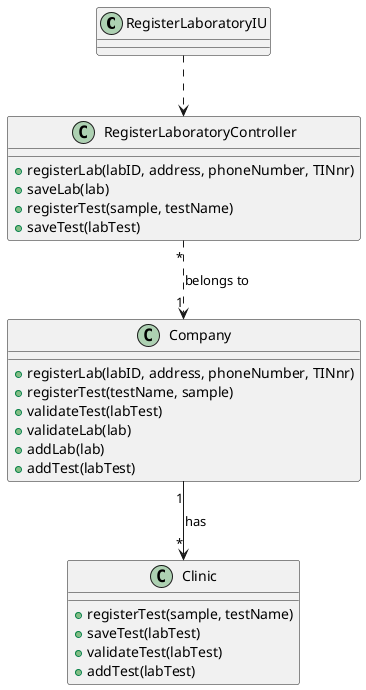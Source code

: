 @startuml

skinparam classAtributionIconSize 0

class RegisterLaboratoryIU

class RegisterLaboratoryController {
    +registerLab(labID, address, phoneNumber, TINnr)
    +saveLab(lab)
    +registerTest(sample, testName)
    +saveTest(labTest)
}

class Clinic {
    +registerTest(sample, testName)
    +saveTest(labTest)
    +validateTest(labTest)
    +addTest(labTest)
  }

class Company {
    +registerLab(labID, address, phoneNumber, TINnr)
    +registerTest(testName, sample)
    +validateTest(labTest)
    +validateLab(lab)
    +addLab(lab)
    +addTest(labTest)

}

RegisterLaboratoryIU ..> RegisterLaboratoryController
Company "1" --> "*" Clinic : has
RegisterLaboratoryController "*" ..> "1" Company : belongs to

@enduml
